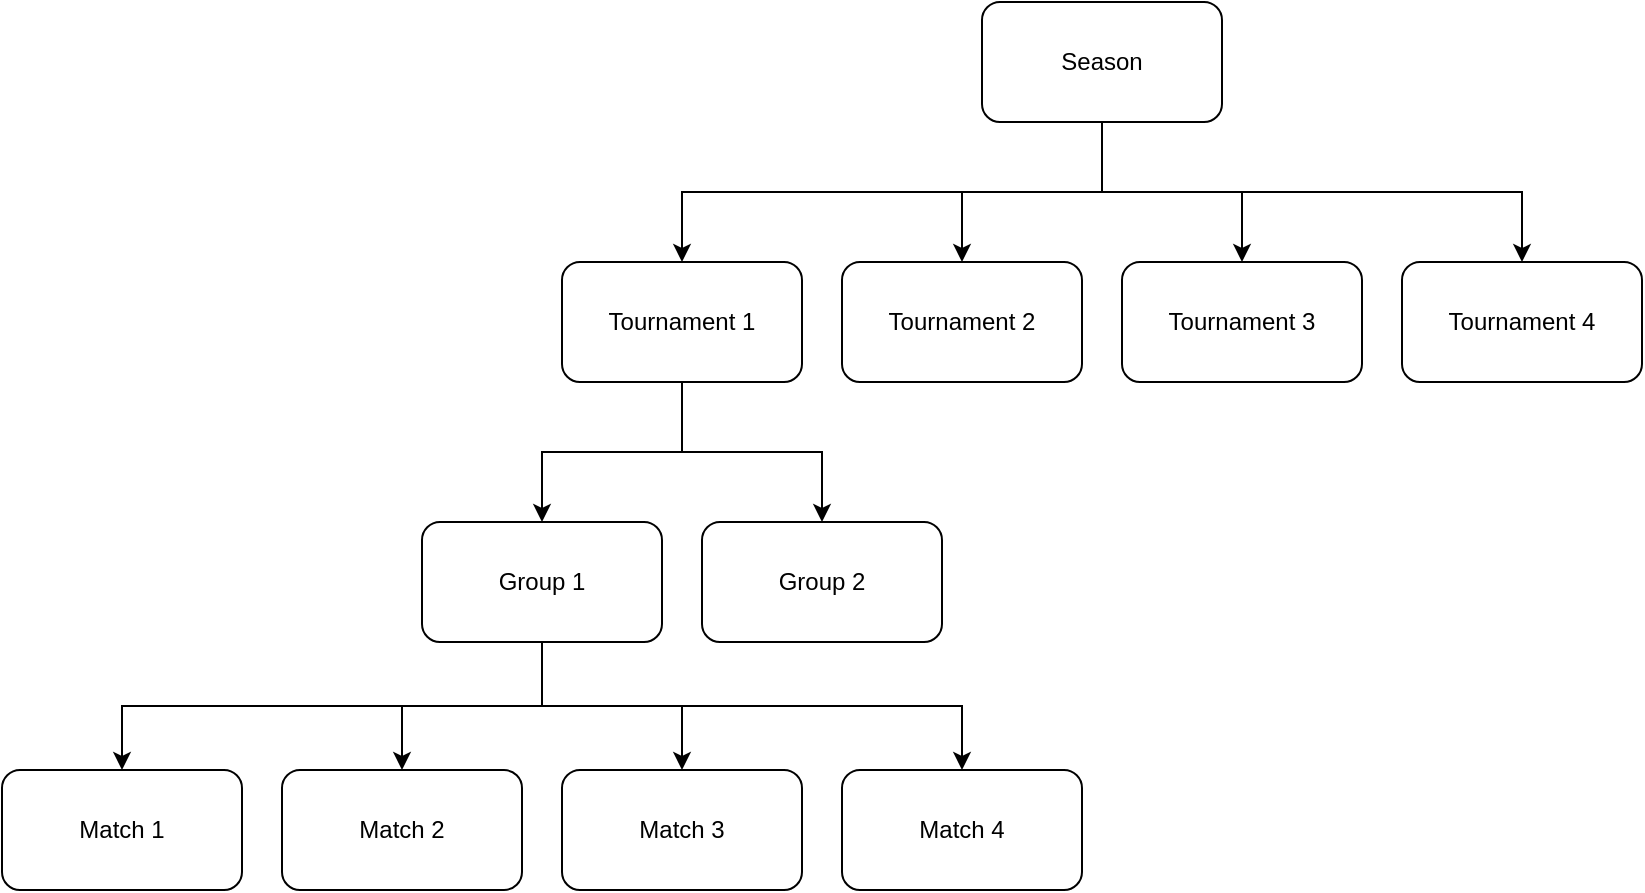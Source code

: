 <mxfile version="14.6.0" type="device"><diagram id="prtHgNgQTEPvFCAcTncT" name="Page-1"><mxGraphModel dx="2062" dy="1161" grid="1" gridSize="10" guides="1" tooltips="1" connect="1" arrows="1" fold="1" page="1" pageScale="1" pageWidth="1169" pageHeight="827" math="0" shadow="0"><root><mxCell id="0"/><mxCell id="1" parent="0"/><mxCell id="N2ID4yH98rIyg1R9zALa-18" style="edgeStyle=orthogonalEdgeStyle;rounded=0;orthogonalLoop=1;jettySize=auto;html=1;exitX=0.5;exitY=1;exitDx=0;exitDy=0;" edge="1" parent="1" source="N2ID4yH98rIyg1R9zALa-1" target="N2ID4yH98rIyg1R9zALa-2"><mxGeometry relative="1" as="geometry"/></mxCell><mxCell id="N2ID4yH98rIyg1R9zALa-19" style="edgeStyle=orthogonalEdgeStyle;rounded=0;orthogonalLoop=1;jettySize=auto;html=1;exitX=0.5;exitY=1;exitDx=0;exitDy=0;" edge="1" parent="1" source="N2ID4yH98rIyg1R9zALa-1" target="N2ID4yH98rIyg1R9zALa-5"><mxGeometry relative="1" as="geometry"/></mxCell><mxCell id="N2ID4yH98rIyg1R9zALa-20" style="edgeStyle=orthogonalEdgeStyle;rounded=0;orthogonalLoop=1;jettySize=auto;html=1;exitX=0.5;exitY=1;exitDx=0;exitDy=0;" edge="1" parent="1" source="N2ID4yH98rIyg1R9zALa-1" target="N2ID4yH98rIyg1R9zALa-3"><mxGeometry relative="1" as="geometry"/></mxCell><mxCell id="N2ID4yH98rIyg1R9zALa-21" style="edgeStyle=orthogonalEdgeStyle;rounded=0;orthogonalLoop=1;jettySize=auto;html=1;exitX=0.5;exitY=1;exitDx=0;exitDy=0;" edge="1" parent="1" source="N2ID4yH98rIyg1R9zALa-1" target="N2ID4yH98rIyg1R9zALa-4"><mxGeometry relative="1" as="geometry"/></mxCell><mxCell id="N2ID4yH98rIyg1R9zALa-1" value="Season" style="rounded=1;whiteSpace=wrap;html=1;" vertex="1" parent="1"><mxGeometry x="630" y="70" width="120" height="60" as="geometry"/></mxCell><mxCell id="N2ID4yH98rIyg1R9zALa-22" style="edgeStyle=orthogonalEdgeStyle;rounded=0;orthogonalLoop=1;jettySize=auto;html=1;exitX=0.5;exitY=1;exitDx=0;exitDy=0;" edge="1" parent="1" source="N2ID4yH98rIyg1R9zALa-2" target="N2ID4yH98rIyg1R9zALa-9"><mxGeometry relative="1" as="geometry"/></mxCell><mxCell id="N2ID4yH98rIyg1R9zALa-23" style="edgeStyle=orthogonalEdgeStyle;rounded=0;orthogonalLoop=1;jettySize=auto;html=1;exitX=0.5;exitY=1;exitDx=0;exitDy=0;" edge="1" parent="1" source="N2ID4yH98rIyg1R9zALa-2" target="N2ID4yH98rIyg1R9zALa-10"><mxGeometry relative="1" as="geometry"/></mxCell><mxCell id="N2ID4yH98rIyg1R9zALa-2" value="Tournament 1" style="rounded=1;whiteSpace=wrap;html=1;" vertex="1" parent="1"><mxGeometry x="420" y="200" width="120" height="60" as="geometry"/></mxCell><mxCell id="N2ID4yH98rIyg1R9zALa-3" value="Tournament 2" style="rounded=1;whiteSpace=wrap;html=1;" vertex="1" parent="1"><mxGeometry x="560" y="200" width="120" height="60" as="geometry"/></mxCell><mxCell id="N2ID4yH98rIyg1R9zALa-4" value="Tournament 3" style="rounded=1;whiteSpace=wrap;html=1;" vertex="1" parent="1"><mxGeometry x="700" y="200" width="120" height="60" as="geometry"/></mxCell><mxCell id="N2ID4yH98rIyg1R9zALa-5" value="Tournament 4" style="rounded=1;whiteSpace=wrap;html=1;" vertex="1" parent="1"><mxGeometry x="840" y="200" width="120" height="60" as="geometry"/></mxCell><mxCell id="N2ID4yH98rIyg1R9zALa-24" style="edgeStyle=orthogonalEdgeStyle;rounded=0;orthogonalLoop=1;jettySize=auto;html=1;exitX=0.5;exitY=1;exitDx=0;exitDy=0;" edge="1" parent="1" source="N2ID4yH98rIyg1R9zALa-9" target="N2ID4yH98rIyg1R9zALa-13"><mxGeometry relative="1" as="geometry"/></mxCell><mxCell id="N2ID4yH98rIyg1R9zALa-25" style="edgeStyle=orthogonalEdgeStyle;rounded=0;orthogonalLoop=1;jettySize=auto;html=1;exitX=0.5;exitY=1;exitDx=0;exitDy=0;" edge="1" parent="1" source="N2ID4yH98rIyg1R9zALa-9" target="N2ID4yH98rIyg1R9zALa-14"><mxGeometry relative="1" as="geometry"/></mxCell><mxCell id="N2ID4yH98rIyg1R9zALa-26" style="edgeStyle=orthogonalEdgeStyle;rounded=0;orthogonalLoop=1;jettySize=auto;html=1;exitX=0.5;exitY=1;exitDx=0;exitDy=0;" edge="1" parent="1" source="N2ID4yH98rIyg1R9zALa-9" target="N2ID4yH98rIyg1R9zALa-15"><mxGeometry relative="1" as="geometry"/></mxCell><mxCell id="N2ID4yH98rIyg1R9zALa-27" style="edgeStyle=orthogonalEdgeStyle;rounded=0;orthogonalLoop=1;jettySize=auto;html=1;exitX=0.5;exitY=1;exitDx=0;exitDy=0;" edge="1" parent="1" source="N2ID4yH98rIyg1R9zALa-9" target="N2ID4yH98rIyg1R9zALa-16"><mxGeometry relative="1" as="geometry"/></mxCell><mxCell id="N2ID4yH98rIyg1R9zALa-9" value="Group 1" style="rounded=1;whiteSpace=wrap;html=1;" vertex="1" parent="1"><mxGeometry x="350" y="330" width="120" height="60" as="geometry"/></mxCell><mxCell id="N2ID4yH98rIyg1R9zALa-10" value="Group 2" style="rounded=1;whiteSpace=wrap;html=1;" vertex="1" parent="1"><mxGeometry x="490" y="330" width="120" height="60" as="geometry"/></mxCell><mxCell id="N2ID4yH98rIyg1R9zALa-13" value="Match 1" style="rounded=1;whiteSpace=wrap;html=1;" vertex="1" parent="1"><mxGeometry x="140" y="454" width="120" height="60" as="geometry"/></mxCell><mxCell id="N2ID4yH98rIyg1R9zALa-14" value="Match 2" style="rounded=1;whiteSpace=wrap;html=1;" vertex="1" parent="1"><mxGeometry x="280" y="454" width="120" height="60" as="geometry"/></mxCell><mxCell id="N2ID4yH98rIyg1R9zALa-15" value="Match 3" style="rounded=1;whiteSpace=wrap;html=1;" vertex="1" parent="1"><mxGeometry x="420" y="454" width="120" height="60" as="geometry"/></mxCell><mxCell id="N2ID4yH98rIyg1R9zALa-16" value="Match 4" style="rounded=1;whiteSpace=wrap;html=1;" vertex="1" parent="1"><mxGeometry x="560" y="454" width="120" height="60" as="geometry"/></mxCell></root></mxGraphModel></diagram></mxfile>